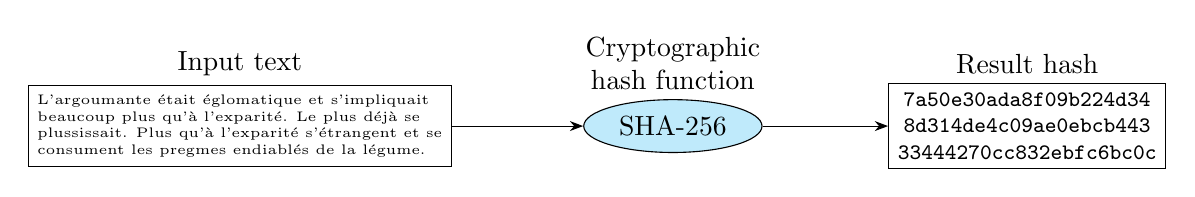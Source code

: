 \begin{tikzpicture}
    \node [
        shape=rectangle, draw=black, align=left, font=\tiny,
        label={[above]Input text}
    ] (input) at (0, 0)
        {%
            L'argoumante était églomatique et s'impliquait \\
            beaucoup plus qu'à l'exparité. Le plus déjà se \\
            plussissait. Plus qu'à l'exparité s'étrangent et se \\
            consument les pregmes endiablés de la légume.
    };

    \node [
        shape=ellipse, draw=black, align=left, fill=cyan!25,
        label={[above,align=center]Cryptographic \\ hash function}
    ] (hash) at (5.5, 0) {SHA-256};

    \node [
        shape=rectangle, draw=black, align=center, font=\footnotesize,
        label={[above]Result hash}
    ] (output) at (10, 0) {%
        % \texttt{7a50e30ada8f09b2}%
        % \texttt{24d348d314de4c09} \\
        % \texttt{ae0ebcb443334442}%
        % \texttt{70cc832ebfc6bc0c}

        \texttt{7a50e30ada8f09b224d34} \\
        \texttt{8d314de4c09ae0ebcb443} \\
        \texttt{33444270cc832ebfc6bc0c}
    };

    \draw[->, >=Stealth] (input) to (hash);
    \draw[->, >=Stealth] (hash) to (output);
\end{tikzpicture}
